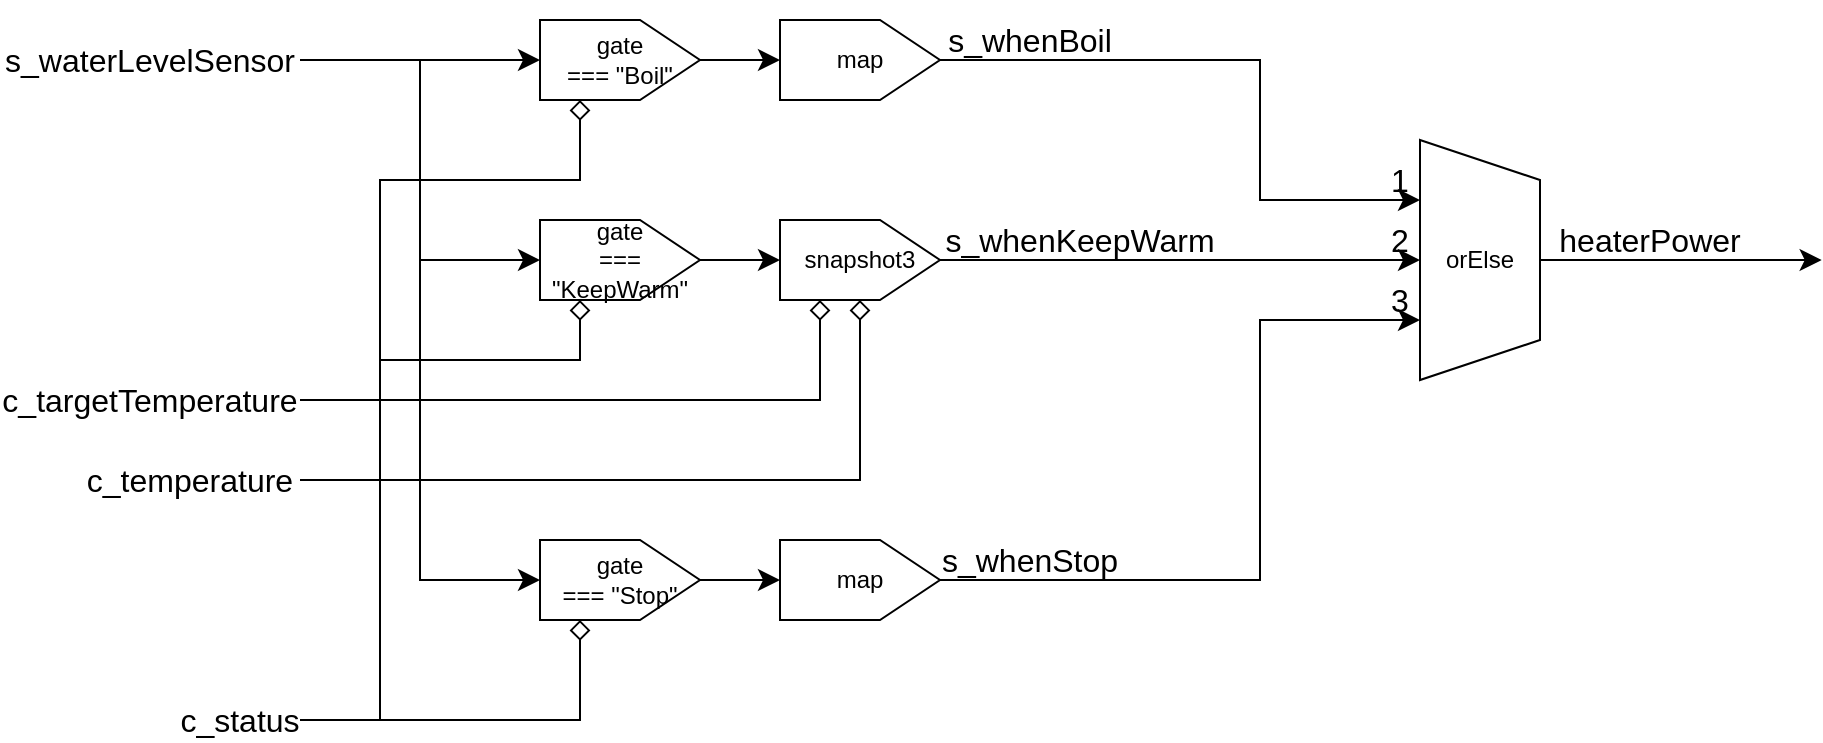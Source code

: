 <mxfile version="24.7.7">
  <diagram name="ページ1" id="isKcFVnTM-Tu-lXZOKU5">
    <mxGraphModel dx="890" dy="1036" grid="1" gridSize="10" guides="1" tooltips="1" connect="1" arrows="1" fold="1" page="0" pageScale="1" pageWidth="827" pageHeight="1169" math="0" shadow="0">
      <root>
        <mxCell id="0" />
        <mxCell id="1" parent="0" />
        <mxCell id="53njO_6JeKhc32mmFhkr-6" style="edgeStyle=none;curved=1;rounded=0;orthogonalLoop=1;jettySize=auto;html=1;exitX=1;exitY=0.5;exitDx=0;exitDy=0;fontSize=12;startSize=8;endSize=8;" parent="1" source="53njO_6JeKhc32mmFhkr-1" target="53njO_6JeKhc32mmFhkr-5" edge="1">
          <mxGeometry relative="1" as="geometry" />
        </mxCell>
        <mxCell id="53njO_6JeKhc32mmFhkr-17" style="edgeStyle=none;curved=0;rounded=0;orthogonalLoop=1;jettySize=auto;html=1;exitX=1;exitY=0.5;exitDx=0;exitDy=0;entryX=0.5;entryY=0;entryDx=0;entryDy=0;fontSize=12;startSize=8;endSize=8;" parent="1" source="53njO_6JeKhc32mmFhkr-1" target="53njO_6JeKhc32mmFhkr-14" edge="1">
          <mxGeometry relative="1" as="geometry">
            <Array as="points">
              <mxPoint x="20" y="20" />
              <mxPoint x="20" y="120" />
            </Array>
          </mxGeometry>
        </mxCell>
        <mxCell id="oG8lvGIR9BSY4guZR5i7-7" style="edgeStyle=none;curved=0;rounded=0;orthogonalLoop=1;jettySize=auto;html=1;entryX=0.5;entryY=0;entryDx=0;entryDy=0;fontSize=12;startSize=8;endSize=8;" edge="1" parent="1" source="53njO_6JeKhc32mmFhkr-1" target="oG8lvGIR9BSY4guZR5i7-5">
          <mxGeometry relative="1" as="geometry">
            <Array as="points">
              <mxPoint x="20" y="20" />
              <mxPoint x="20" y="280" />
            </Array>
          </mxGeometry>
        </mxCell>
        <mxCell id="53njO_6JeKhc32mmFhkr-1" value="s_waterLevelSensor" style="text;html=1;align=center;verticalAlign=middle;whiteSpace=wrap;rounded=0;fontSize=16;" parent="1" vertex="1">
          <mxGeometry x="-190" y="10" width="150" height="20" as="geometry" />
        </mxCell>
        <mxCell id="oG8lvGIR9BSY4guZR5i7-13" style="edgeStyle=none;curved=0;rounded=0;orthogonalLoop=1;jettySize=auto;html=1;entryX=0;entryY=0.25;entryDx=0;entryDy=0;fontSize=12;startSize=8;endSize=8;endArrow=diamond;endFill=0;" edge="1" parent="1" source="53njO_6JeKhc32mmFhkr-2" target="oG8lvGIR9BSY4guZR5i7-8">
          <mxGeometry relative="1" as="geometry">
            <Array as="points">
              <mxPoint x="220" y="190" />
            </Array>
          </mxGeometry>
        </mxCell>
        <mxCell id="53njO_6JeKhc32mmFhkr-2" value="c_targetTemperature" style="text;html=1;align=center;verticalAlign=middle;whiteSpace=wrap;rounded=0;fontSize=16;" parent="1" vertex="1">
          <mxGeometry x="-190" y="180" width="150" height="20" as="geometry" />
        </mxCell>
        <mxCell id="53njO_6JeKhc32mmFhkr-7" style="edgeStyle=none;curved=0;rounded=0;orthogonalLoop=1;jettySize=auto;html=1;exitX=1;exitY=0.5;exitDx=0;exitDy=0;entryX=0;entryY=0.25;entryDx=0;entryDy=0;fontSize=12;startSize=8;endSize=8;endArrow=diamond;endFill=0;" parent="1" source="53njO_6JeKhc32mmFhkr-3" target="53njO_6JeKhc32mmFhkr-5" edge="1">
          <mxGeometry relative="1" as="geometry">
            <Array as="points">
              <mxPoint y="350" />
              <mxPoint y="80" />
              <mxPoint x="100" y="80" />
            </Array>
          </mxGeometry>
        </mxCell>
        <mxCell id="oG8lvGIR9BSY4guZR5i7-1" style="edgeStyle=none;curved=0;rounded=0;orthogonalLoop=1;jettySize=auto;html=1;entryX=0;entryY=0.25;entryDx=0;entryDy=0;fontSize=12;startSize=8;endSize=8;strokeColor=none;endArrow=diamond;endFill=0;" edge="1" parent="1" source="53njO_6JeKhc32mmFhkr-3" target="53njO_6JeKhc32mmFhkr-14">
          <mxGeometry relative="1" as="geometry">
            <Array as="points">
              <mxPoint x="140" y="160" />
            </Array>
          </mxGeometry>
        </mxCell>
        <mxCell id="oG8lvGIR9BSY4guZR5i7-4" style="edgeStyle=none;curved=0;rounded=0;orthogonalLoop=1;jettySize=auto;html=1;entryX=0;entryY=0.25;entryDx=0;entryDy=0;fontSize=12;startSize=8;endSize=8;endArrow=diamond;endFill=0;" edge="1" parent="1" source="53njO_6JeKhc32mmFhkr-3" target="53njO_6JeKhc32mmFhkr-14">
          <mxGeometry relative="1" as="geometry">
            <Array as="points">
              <mxPoint y="350" />
              <mxPoint y="170" />
              <mxPoint x="100" y="170" />
            </Array>
          </mxGeometry>
        </mxCell>
        <mxCell id="oG8lvGIR9BSY4guZR5i7-14" style="edgeStyle=none;curved=0;rounded=0;orthogonalLoop=1;jettySize=auto;html=1;entryX=0;entryY=0.25;entryDx=0;entryDy=0;fontSize=12;startSize=8;endSize=8;endArrow=diamond;endFill=0;" edge="1" parent="1" source="53njO_6JeKhc32mmFhkr-3" target="oG8lvGIR9BSY4guZR5i7-5">
          <mxGeometry relative="1" as="geometry">
            <Array as="points">
              <mxPoint x="100" y="350" />
            </Array>
          </mxGeometry>
        </mxCell>
        <mxCell id="53njO_6JeKhc32mmFhkr-3" value="c_status" style="text;html=1;align=center;verticalAlign=middle;whiteSpace=wrap;rounded=0;fontSize=16;" parent="1" vertex="1">
          <mxGeometry x="-100" y="340" width="60" height="20" as="geometry" />
        </mxCell>
        <mxCell id="oG8lvGIR9BSY4guZR5i7-15" style="edgeStyle=none;curved=0;rounded=0;orthogonalLoop=1;jettySize=auto;html=1;entryX=0;entryY=0.5;entryDx=0;entryDy=0;fontSize=12;startSize=8;endSize=8;endArrow=diamond;endFill=0;" edge="1" parent="1" source="53njO_6JeKhc32mmFhkr-4" target="oG8lvGIR9BSY4guZR5i7-8">
          <mxGeometry relative="1" as="geometry">
            <Array as="points">
              <mxPoint x="240" y="230" />
            </Array>
          </mxGeometry>
        </mxCell>
        <mxCell id="53njO_6JeKhc32mmFhkr-4" value="c_temperature" style="text;html=1;align=center;verticalAlign=middle;whiteSpace=wrap;rounded=0;fontSize=16;" parent="1" vertex="1">
          <mxGeometry x="-150" y="220" width="110" height="20" as="geometry" />
        </mxCell>
        <mxCell id="53njO_6JeKhc32mmFhkr-10" style="edgeStyle=none;curved=1;rounded=0;orthogonalLoop=1;jettySize=auto;html=1;fontSize=12;startSize=8;endSize=8;" parent="1" source="53njO_6JeKhc32mmFhkr-5" target="53njO_6JeKhc32mmFhkr-9" edge="1">
          <mxGeometry relative="1" as="geometry" />
        </mxCell>
        <mxCell id="53njO_6JeKhc32mmFhkr-5" value="gate&lt;div&gt;=== &quot;Boil&quot;&lt;/div&gt;" style="shape=offPageConnector;whiteSpace=wrap;html=1;direction=north;" parent="1" vertex="1">
          <mxGeometry x="80" width="80" height="40" as="geometry" />
        </mxCell>
        <mxCell id="53njO_6JeKhc32mmFhkr-13" style="edgeStyle=none;curved=0;rounded=0;orthogonalLoop=1;jettySize=auto;html=1;exitX=0.5;exitY=1;exitDx=0;exitDy=0;fontSize=12;startSize=8;endSize=8;entryX=0.25;entryY=1;entryDx=0;entryDy=0;" parent="1" source="53njO_6JeKhc32mmFhkr-9" edge="1" target="oG8lvGIR9BSY4guZR5i7-24">
          <mxGeometry relative="1" as="geometry">
            <mxPoint x="440" y="20" as="targetPoint" />
            <Array as="points">
              <mxPoint x="440" y="20" />
              <mxPoint x="440" y="90" />
            </Array>
          </mxGeometry>
        </mxCell>
        <mxCell id="53njO_6JeKhc32mmFhkr-9" value="map" style="shape=offPageConnector;whiteSpace=wrap;html=1;direction=north;" parent="1" vertex="1">
          <mxGeometry x="200" width="80" height="40" as="geometry" />
        </mxCell>
        <mxCell id="53njO_6JeKhc32mmFhkr-11" value="s_whenBoil" style="text;html=1;align=center;verticalAlign=middle;whiteSpace=wrap;rounded=0;fontSize=16;" parent="1" vertex="1">
          <mxGeometry x="280" width="90" height="20" as="geometry" />
        </mxCell>
        <mxCell id="53njO_6JeKhc32mmFhkr-12" style="edgeStyle=none;curved=1;rounded=0;orthogonalLoop=1;jettySize=auto;html=1;exitX=0.25;exitY=0;exitDx=0;exitDy=0;fontSize=12;startSize=8;endSize=8;" parent="1" source="53njO_6JeKhc32mmFhkr-11" target="53njO_6JeKhc32mmFhkr-11" edge="1">
          <mxGeometry relative="1" as="geometry" />
        </mxCell>
        <mxCell id="oG8lvGIR9BSY4guZR5i7-10" style="edgeStyle=none;curved=1;rounded=0;orthogonalLoop=1;jettySize=auto;html=1;exitX=0.5;exitY=1;exitDx=0;exitDy=0;entryX=0.5;entryY=0;entryDx=0;entryDy=0;fontSize=12;startSize=8;endSize=8;" edge="1" parent="1" source="53njO_6JeKhc32mmFhkr-14" target="oG8lvGIR9BSY4guZR5i7-8">
          <mxGeometry relative="1" as="geometry" />
        </mxCell>
        <mxCell id="53njO_6JeKhc32mmFhkr-14" value="gate&lt;div&gt;=== &quot;KeepWarm&quot;&lt;/div&gt;" style="shape=offPageConnector;whiteSpace=wrap;html=1;direction=north;" parent="1" vertex="1">
          <mxGeometry x="80" y="100" width="80" height="40" as="geometry" />
        </mxCell>
        <mxCell id="oG8lvGIR9BSY4guZR5i7-18" style="edgeStyle=none;curved=1;rounded=0;orthogonalLoop=1;jettySize=auto;html=1;fontSize=12;startSize=8;endSize=8;" edge="1" parent="1" source="oG8lvGIR9BSY4guZR5i7-5" target="oG8lvGIR9BSY4guZR5i7-17">
          <mxGeometry relative="1" as="geometry" />
        </mxCell>
        <mxCell id="oG8lvGIR9BSY4guZR5i7-5" value="gate&lt;div&gt;=== &quot;Stop&quot;&lt;/div&gt;" style="shape=offPageConnector;whiteSpace=wrap;html=1;direction=north;" vertex="1" parent="1">
          <mxGeometry x="80" y="260" width="80" height="40" as="geometry" />
        </mxCell>
        <mxCell id="oG8lvGIR9BSY4guZR5i7-29" style="edgeStyle=none;curved=1;rounded=0;orthogonalLoop=1;jettySize=auto;html=1;exitX=0.5;exitY=1;exitDx=0;exitDy=0;entryX=0.5;entryY=1;entryDx=0;entryDy=0;fontSize=12;startSize=8;endSize=8;" edge="1" parent="1" source="oG8lvGIR9BSY4guZR5i7-8" target="oG8lvGIR9BSY4guZR5i7-24">
          <mxGeometry relative="1" as="geometry" />
        </mxCell>
        <mxCell id="oG8lvGIR9BSY4guZR5i7-8" value="snapshot3" style="shape=offPageConnector;whiteSpace=wrap;html=1;direction=north;" vertex="1" parent="1">
          <mxGeometry x="200" y="100" width="80" height="40" as="geometry" />
        </mxCell>
        <mxCell id="oG8lvGIR9BSY4guZR5i7-20" style="edgeStyle=none;curved=0;rounded=0;orthogonalLoop=1;jettySize=auto;html=1;fontSize=12;startSize=8;endSize=8;entryX=0.75;entryY=1;entryDx=0;entryDy=0;" edge="1" parent="1" source="oG8lvGIR9BSY4guZR5i7-17" target="oG8lvGIR9BSY4guZR5i7-24">
          <mxGeometry relative="1" as="geometry">
            <mxPoint x="440" y="280" as="targetPoint" />
            <Array as="points">
              <mxPoint x="440" y="280" />
              <mxPoint x="440" y="150" />
            </Array>
          </mxGeometry>
        </mxCell>
        <mxCell id="oG8lvGIR9BSY4guZR5i7-17" value="map" style="shape=offPageConnector;whiteSpace=wrap;html=1;direction=north;" vertex="1" parent="1">
          <mxGeometry x="200" y="260" width="80" height="40" as="geometry" />
        </mxCell>
        <mxCell id="oG8lvGIR9BSY4guZR5i7-19" value="s_whenStop" style="text;html=1;align=center;verticalAlign=middle;whiteSpace=wrap;rounded=0;fontSize=16;" vertex="1" parent="1">
          <mxGeometry x="280" y="260" width="90" height="20" as="geometry" />
        </mxCell>
        <mxCell id="oG8lvGIR9BSY4guZR5i7-11" value="s_whenKeepWarm" style="text;html=1;align=center;verticalAlign=middle;whiteSpace=wrap;rounded=0;fontSize=16;" vertex="1" parent="1">
          <mxGeometry x="280" y="100" width="140" height="20" as="geometry" />
        </mxCell>
        <mxCell id="oG8lvGIR9BSY4guZR5i7-25" style="edgeStyle=none;curved=1;rounded=0;orthogonalLoop=1;jettySize=auto;html=1;fontSize=12;startSize=8;endSize=8;" edge="1" parent="1" source="oG8lvGIR9BSY4guZR5i7-24">
          <mxGeometry relative="1" as="geometry">
            <mxPoint x="720.833" y="120" as="targetPoint" />
          </mxGeometry>
        </mxCell>
        <mxCell id="oG8lvGIR9BSY4guZR5i7-24" value="orElse" style="shape=trapezoid;perimeter=trapezoidPerimeter;whiteSpace=wrap;html=1;fixedSize=1;direction=south;" vertex="1" parent="1">
          <mxGeometry x="520" y="60" width="60" height="120" as="geometry" />
        </mxCell>
        <mxCell id="oG8lvGIR9BSY4guZR5i7-27" value="heaterPower" style="text;html=1;align=center;verticalAlign=middle;whiteSpace=wrap;rounded=0;fontSize=16;" vertex="1" parent="1">
          <mxGeometry x="590" y="100" width="90" height="20" as="geometry" />
        </mxCell>
        <mxCell id="oG8lvGIR9BSY4guZR5i7-30" value="1" style="text;html=1;align=center;verticalAlign=middle;whiteSpace=wrap;rounded=0;fontSize=16;" vertex="1" parent="1">
          <mxGeometry x="500" y="70" width="20" height="20" as="geometry" />
        </mxCell>
        <mxCell id="oG8lvGIR9BSY4guZR5i7-31" value="2" style="text;html=1;align=center;verticalAlign=middle;whiteSpace=wrap;rounded=0;fontSize=16;" vertex="1" parent="1">
          <mxGeometry x="500" y="100" width="20" height="20" as="geometry" />
        </mxCell>
        <mxCell id="oG8lvGIR9BSY4guZR5i7-32" value="3" style="text;html=1;align=center;verticalAlign=middle;whiteSpace=wrap;rounded=0;fontSize=16;" vertex="1" parent="1">
          <mxGeometry x="500" y="130" width="20" height="20" as="geometry" />
        </mxCell>
      </root>
    </mxGraphModel>
  </diagram>
</mxfile>
